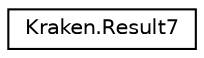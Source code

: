 digraph "Graphical Class Hierarchy"
{
 // LATEX_PDF_SIZE
  edge [fontname="Helvetica",fontsize="10",labelfontname="Helvetica",labelfontsize="10"];
  node [fontname="Helvetica",fontsize="10",shape=record];
  rankdir="LR";
  Node0 [label="Kraken.Result7",height=0.2,width=0.4,color="black", fillcolor="white", style="filled",URL="$class_kraken_1_1_result7.html",tooltip=" "];
}
